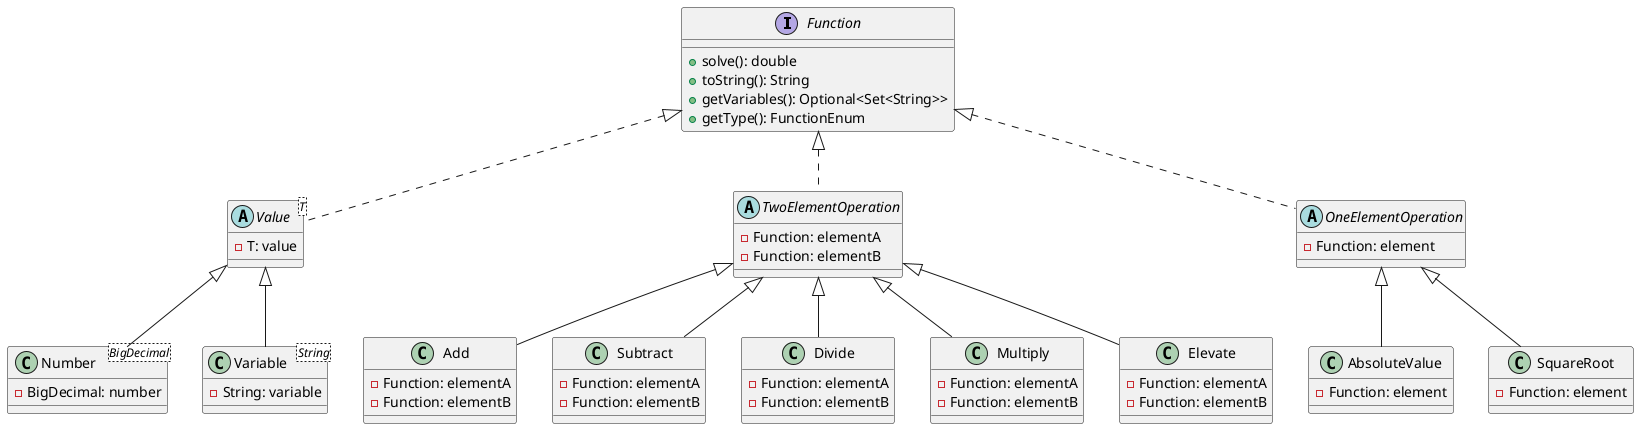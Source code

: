 @startuml
'https://plantuml.com/class-diagram

interface Function {
  +solve(): double
  +toString(): String
  +getVariables(): Optional<Set<String>>
  +getType(): FunctionEnum
}

abstract class Value<T> implements Function {
  -T: value
}

abstract class TwoElementOperation implements Function {
  -Function: elementA
  -Function: elementB
}

abstract class OneElementOperation implements Function {
  -Function: element
}

class Number<BigDecimal> extends Value {
  -BigDecimal: number
}

class Variable<String> extends Value {
  -String: variable
}

class Add extends TwoElementOperation {
  -Function: elementA
  -Function: elementB
}

class Subtract extends TwoElementOperation {
  -Function: elementA
  -Function: elementB
}

class Divide extends TwoElementOperation {
  -Function: elementA
  -Function: elementB
}

class Multiply extends TwoElementOperation {
  -Function: elementA
  -Function: elementB
}

class Elevate extends TwoElementOperation {
  -Function: elementA
  -Function: elementB
}

class AbsoluteValue extends OneElementOperation {
  -Function: element
}

class SquareRoot extends OneElementOperation {
  -Function: element
}

@enduml